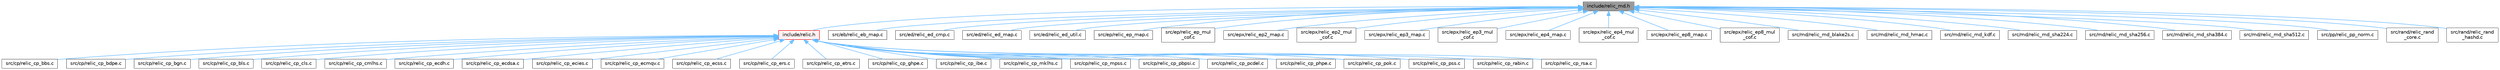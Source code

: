 digraph "include/relic_md.h"
{
 // LATEX_PDF_SIZE
  bgcolor="transparent";
  edge [fontname=Helvetica,fontsize=10,labelfontname=Helvetica,labelfontsize=10];
  node [fontname=Helvetica,fontsize=10,shape=box,height=0.2,width=0.4];
  Node1 [id="Node000001",label="include/relic_md.h",height=0.2,width=0.4,color="gray40", fillcolor="grey60", style="filled", fontcolor="black",tooltip=" "];
  Node1 -> Node2 [id="edge1_Node000001_Node000002",dir="back",color="steelblue1",style="solid",tooltip=" "];
  Node2 [id="Node000002",label="include/relic.h",height=0.2,width=0.4,color="red", fillcolor="#FFF0F0", style="filled",URL="$d0/d17/relic_8h.html",tooltip=" "];
  Node2 -> Node3 [id="edge2_Node000002_Node000003",dir="back",color="steelblue1",style="solid",tooltip=" "];
  Node3 [id="Node000003",label="src/cp/relic_cp_bbs.c",height=0.2,width=0.4,color="grey40", fillcolor="white", style="filled",URL="$da/d1b/relic__cp__bbs_8c.html",tooltip=" "];
  Node2 -> Node4 [id="edge3_Node000002_Node000004",dir="back",color="steelblue1",style="solid",tooltip=" "];
  Node4 [id="Node000004",label="src/cp/relic_cp_bdpe.c",height=0.2,width=0.4,color="grey40", fillcolor="white", style="filled",URL="$d7/d40/relic__cp__bdpe_8c.html",tooltip=" "];
  Node2 -> Node5 [id="edge4_Node000002_Node000005",dir="back",color="steelblue1",style="solid",tooltip=" "];
  Node5 [id="Node000005",label="src/cp/relic_cp_bgn.c",height=0.2,width=0.4,color="grey40", fillcolor="white", style="filled",URL="$d8/de3/relic__cp__bgn_8c.html",tooltip=" "];
  Node2 -> Node6 [id="edge5_Node000002_Node000006",dir="back",color="steelblue1",style="solid",tooltip=" "];
  Node6 [id="Node000006",label="src/cp/relic_cp_bls.c",height=0.2,width=0.4,color="grey40", fillcolor="white", style="filled",URL="$d7/dda/relic__cp__bls_8c.html",tooltip=" "];
  Node2 -> Node7 [id="edge6_Node000002_Node000007",dir="back",color="steelblue1",style="solid",tooltip=" "];
  Node7 [id="Node000007",label="src/cp/relic_cp_cls.c",height=0.2,width=0.4,color="grey40", fillcolor="white", style="filled",URL="$d8/d31/relic__cp__cls_8c.html",tooltip=" "];
  Node2 -> Node8 [id="edge7_Node000002_Node000008",dir="back",color="steelblue1",style="solid",tooltip=" "];
  Node8 [id="Node000008",label="src/cp/relic_cp_cmlhs.c",height=0.2,width=0.4,color="grey40", fillcolor="white", style="filled",URL="$d4/d7b/relic__cp__cmlhs_8c.html",tooltip=" "];
  Node2 -> Node9 [id="edge8_Node000002_Node000009",dir="back",color="steelblue1",style="solid",tooltip=" "];
  Node9 [id="Node000009",label="src/cp/relic_cp_ecdh.c",height=0.2,width=0.4,color="grey40", fillcolor="white", style="filled",URL="$d5/dce/relic__cp__ecdh_8c.html",tooltip=" "];
  Node2 -> Node10 [id="edge9_Node000002_Node000010",dir="back",color="steelblue1",style="solid",tooltip=" "];
  Node10 [id="Node000010",label="src/cp/relic_cp_ecdsa.c",height=0.2,width=0.4,color="grey40", fillcolor="white", style="filled",URL="$d0/d80/relic__cp__ecdsa_8c.html",tooltip=" "];
  Node2 -> Node11 [id="edge10_Node000002_Node000011",dir="back",color="steelblue1",style="solid",tooltip=" "];
  Node11 [id="Node000011",label="src/cp/relic_cp_ecies.c",height=0.2,width=0.4,color="grey40", fillcolor="white", style="filled",URL="$df/dd4/relic__cp__ecies_8c.html",tooltip=" "];
  Node2 -> Node12 [id="edge11_Node000002_Node000012",dir="back",color="steelblue1",style="solid",tooltip=" "];
  Node12 [id="Node000012",label="src/cp/relic_cp_ecmqv.c",height=0.2,width=0.4,color="grey40", fillcolor="white", style="filled",URL="$da/d1e/relic__cp__ecmqv_8c.html",tooltip=" "];
  Node2 -> Node13 [id="edge12_Node000002_Node000013",dir="back",color="steelblue1",style="solid",tooltip=" "];
  Node13 [id="Node000013",label="src/cp/relic_cp_ecss.c",height=0.2,width=0.4,color="grey40", fillcolor="white", style="filled",URL="$d4/d4c/relic__cp__ecss_8c.html",tooltip=" "];
  Node2 -> Node14 [id="edge13_Node000002_Node000014",dir="back",color="steelblue1",style="solid",tooltip=" "];
  Node14 [id="Node000014",label="src/cp/relic_cp_ers.c",height=0.2,width=0.4,color="grey40", fillcolor="white", style="filled",URL="$de/d80/relic__cp__ers_8c.html",tooltip=" "];
  Node2 -> Node15 [id="edge14_Node000002_Node000015",dir="back",color="steelblue1",style="solid",tooltip=" "];
  Node15 [id="Node000015",label="src/cp/relic_cp_etrs.c",height=0.2,width=0.4,color="grey40", fillcolor="white", style="filled",URL="$dd/d39/relic__cp__etrs_8c.html",tooltip=" "];
  Node2 -> Node16 [id="edge15_Node000002_Node000016",dir="back",color="steelblue1",style="solid",tooltip=" "];
  Node16 [id="Node000016",label="src/cp/relic_cp_ghpe.c",height=0.2,width=0.4,color="grey40", fillcolor="white", style="filled",URL="$dc/d7e/relic__cp__ghpe_8c.html",tooltip=" "];
  Node2 -> Node17 [id="edge16_Node000002_Node000017",dir="back",color="steelblue1",style="solid",tooltip=" "];
  Node17 [id="Node000017",label="src/cp/relic_cp_ibe.c",height=0.2,width=0.4,color="grey40", fillcolor="white", style="filled",URL="$d1/dd3/relic__cp__ibe_8c.html",tooltip=" "];
  Node2 -> Node18 [id="edge17_Node000002_Node000018",dir="back",color="steelblue1",style="solid",tooltip=" "];
  Node18 [id="Node000018",label="src/cp/relic_cp_mklhs.c",height=0.2,width=0.4,color="grey40", fillcolor="white", style="filled",URL="$da/d1c/relic__cp__mklhs_8c.html",tooltip=" "];
  Node2 -> Node19 [id="edge18_Node000002_Node000019",dir="back",color="steelblue1",style="solid",tooltip=" "];
  Node19 [id="Node000019",label="src/cp/relic_cp_mpss.c",height=0.2,width=0.4,color="grey40", fillcolor="white", style="filled",URL="$da/da7/relic__cp__mpss_8c.html",tooltip=" "];
  Node2 -> Node20 [id="edge19_Node000002_Node000020",dir="back",color="steelblue1",style="solid",tooltip=" "];
  Node20 [id="Node000020",label="src/cp/relic_cp_pbpsi.c",height=0.2,width=0.4,color="grey40", fillcolor="white", style="filled",URL="$db/d16/relic__cp__pbpsi_8c.html",tooltip=" "];
  Node2 -> Node21 [id="edge20_Node000002_Node000021",dir="back",color="steelblue1",style="solid",tooltip=" "];
  Node21 [id="Node000021",label="src/cp/relic_cp_pcdel.c",height=0.2,width=0.4,color="grey40", fillcolor="white", style="filled",URL="$da/dc2/relic__cp__pcdel_8c.html",tooltip=" "];
  Node2 -> Node22 [id="edge21_Node000002_Node000022",dir="back",color="steelblue1",style="solid",tooltip=" "];
  Node22 [id="Node000022",label="src/cp/relic_cp_phpe.c",height=0.2,width=0.4,color="grey40", fillcolor="white", style="filled",URL="$d4/de6/relic__cp__phpe_8c.html",tooltip=" "];
  Node2 -> Node23 [id="edge22_Node000002_Node000023",dir="back",color="steelblue1",style="solid",tooltip=" "];
  Node23 [id="Node000023",label="src/cp/relic_cp_pok.c",height=0.2,width=0.4,color="grey40", fillcolor="white", style="filled",URL="$d1/daa/relic__cp__pok_8c.html",tooltip=" "];
  Node2 -> Node24 [id="edge23_Node000002_Node000024",dir="back",color="steelblue1",style="solid",tooltip=" "];
  Node24 [id="Node000024",label="src/cp/relic_cp_pss.c",height=0.2,width=0.4,color="grey40", fillcolor="white", style="filled",URL="$d2/dbf/relic__cp__pss_8c.html",tooltip=" "];
  Node2 -> Node25 [id="edge24_Node000002_Node000025",dir="back",color="steelblue1",style="solid",tooltip=" "];
  Node25 [id="Node000025",label="src/cp/relic_cp_rabin.c",height=0.2,width=0.4,color="grey40", fillcolor="white", style="filled",URL="$d6/d1d/relic__cp__rabin_8c.html",tooltip=" "];
  Node2 -> Node26 [id="edge25_Node000002_Node000026",dir="back",color="steelblue1",style="solid",tooltip=" "];
  Node26 [id="Node000026",label="src/cp/relic_cp_rsa.c",height=0.2,width=0.4,color="grey40", fillcolor="white", style="filled",URL="$d0/d6e/relic__cp__rsa_8c.html",tooltip=" "];
  Node1 -> Node35 [id="edge26_Node000001_Node000035",dir="back",color="steelblue1",style="solid",tooltip=" "];
  Node35 [id="Node000035",label="src/eb/relic_eb_map.c",height=0.2,width=0.4,color="grey40", fillcolor="white", style="filled",URL="$d9/d78/relic__eb__map_8c.html",tooltip=" "];
  Node1 -> Node36 [id="edge27_Node000001_Node000036",dir="back",color="steelblue1",style="solid",tooltip=" "];
  Node36 [id="Node000036",label="src/ed/relic_ed_cmp.c",height=0.2,width=0.4,color="grey40", fillcolor="white", style="filled",URL="$df/da5/relic__ed__cmp_8c.html",tooltip=" "];
  Node1 -> Node37 [id="edge28_Node000001_Node000037",dir="back",color="steelblue1",style="solid",tooltip=" "];
  Node37 [id="Node000037",label="src/ed/relic_ed_map.c",height=0.2,width=0.4,color="grey40", fillcolor="white", style="filled",URL="$da/d03/relic__ed__map_8c.html",tooltip=" "];
  Node1 -> Node38 [id="edge29_Node000001_Node000038",dir="back",color="steelblue1",style="solid",tooltip=" "];
  Node38 [id="Node000038",label="src/ed/relic_ed_util.c",height=0.2,width=0.4,color="grey40", fillcolor="white", style="filled",URL="$db/d35/relic__ed__util_8c.html",tooltip=" "];
  Node1 -> Node39 [id="edge30_Node000001_Node000039",dir="back",color="steelblue1",style="solid",tooltip=" "];
  Node39 [id="Node000039",label="src/ep/relic_ep_map.c",height=0.2,width=0.4,color="grey40", fillcolor="white", style="filled",URL="$d1/d7d/relic__ep__map_8c.html",tooltip=" "];
  Node1 -> Node40 [id="edge31_Node000001_Node000040",dir="back",color="steelblue1",style="solid",tooltip=" "];
  Node40 [id="Node000040",label="src/ep/relic_ep_mul\l_cof.c",height=0.2,width=0.4,color="grey40", fillcolor="white", style="filled",URL="$de/d7b/relic__ep__mul__cof_8c.html",tooltip=" "];
  Node1 -> Node41 [id="edge32_Node000001_Node000041",dir="back",color="steelblue1",style="solid",tooltip=" "];
  Node41 [id="Node000041",label="src/epx/relic_ep2_map.c",height=0.2,width=0.4,color="grey40", fillcolor="white", style="filled",URL="$d2/d48/relic__ep2__map_8c.html",tooltip=" "];
  Node1 -> Node42 [id="edge33_Node000001_Node000042",dir="back",color="steelblue1",style="solid",tooltip=" "];
  Node42 [id="Node000042",label="src/epx/relic_ep2_mul\l_cof.c",height=0.2,width=0.4,color="grey40", fillcolor="white", style="filled",URL="$d2/d49/relic__ep2__mul__cof_8c.html",tooltip=" "];
  Node1 -> Node43 [id="edge34_Node000001_Node000043",dir="back",color="steelblue1",style="solid",tooltip=" "];
  Node43 [id="Node000043",label="src/epx/relic_ep3_map.c",height=0.2,width=0.4,color="grey40", fillcolor="white", style="filled",URL="$d0/d1f/relic__ep3__map_8c.html",tooltip=" "];
  Node1 -> Node44 [id="edge35_Node000001_Node000044",dir="back",color="steelblue1",style="solid",tooltip=" "];
  Node44 [id="Node000044",label="src/epx/relic_ep3_mul\l_cof.c",height=0.2,width=0.4,color="grey40", fillcolor="white", style="filled",URL="$d6/df4/relic__ep3__mul__cof_8c.html",tooltip=" "];
  Node1 -> Node45 [id="edge36_Node000001_Node000045",dir="back",color="steelblue1",style="solid",tooltip=" "];
  Node45 [id="Node000045",label="src/epx/relic_ep4_map.c",height=0.2,width=0.4,color="grey40", fillcolor="white", style="filled",URL="$d4/d31/relic__ep4__map_8c.html",tooltip=" "];
  Node1 -> Node46 [id="edge37_Node000001_Node000046",dir="back",color="steelblue1",style="solid",tooltip=" "];
  Node46 [id="Node000046",label="src/epx/relic_ep4_mul\l_cof.c",height=0.2,width=0.4,color="grey40", fillcolor="white", style="filled",URL="$d5/d4f/relic__ep4__mul__cof_8c.html",tooltip=" "];
  Node1 -> Node47 [id="edge38_Node000001_Node000047",dir="back",color="steelblue1",style="solid",tooltip=" "];
  Node47 [id="Node000047",label="src/epx/relic_ep8_map.c",height=0.2,width=0.4,color="grey40", fillcolor="white", style="filled",URL="$dd/d3d/relic__ep8__map_8c.html",tooltip=" "];
  Node1 -> Node48 [id="edge39_Node000001_Node000048",dir="back",color="steelblue1",style="solid",tooltip=" "];
  Node48 [id="Node000048",label="src/epx/relic_ep8_mul\l_cof.c",height=0.2,width=0.4,color="grey40", fillcolor="white", style="filled",URL="$d2/d22/relic__ep8__mul__cof_8c.html",tooltip=" "];
  Node1 -> Node49 [id="edge40_Node000001_Node000049",dir="back",color="steelblue1",style="solid",tooltip=" "];
  Node49 [id="Node000049",label="src/md/relic_md_blake2s.c",height=0.2,width=0.4,color="grey40", fillcolor="white", style="filled",URL="$d1/dcb/relic__md__blake2s_8c.html",tooltip=" "];
  Node1 -> Node50 [id="edge41_Node000001_Node000050",dir="back",color="steelblue1",style="solid",tooltip=" "];
  Node50 [id="Node000050",label="src/md/relic_md_hmac.c",height=0.2,width=0.4,color="grey40", fillcolor="white", style="filled",URL="$da/dfd/relic__md__hmac_8c.html",tooltip=" "];
  Node1 -> Node51 [id="edge42_Node000001_Node000051",dir="back",color="steelblue1",style="solid",tooltip=" "];
  Node51 [id="Node000051",label="src/md/relic_md_kdf.c",height=0.2,width=0.4,color="grey40", fillcolor="white", style="filled",URL="$d9/dce/relic__md__kdf_8c.html",tooltip=" "];
  Node1 -> Node52 [id="edge43_Node000001_Node000052",dir="back",color="steelblue1",style="solid",tooltip=" "];
  Node52 [id="Node000052",label="src/md/relic_md_sha224.c",height=0.2,width=0.4,color="grey40", fillcolor="white", style="filled",URL="$d9/d02/relic__md__sha224_8c.html",tooltip=" "];
  Node1 -> Node53 [id="edge44_Node000001_Node000053",dir="back",color="steelblue1",style="solid",tooltip=" "];
  Node53 [id="Node000053",label="src/md/relic_md_sha256.c",height=0.2,width=0.4,color="grey40", fillcolor="white", style="filled",URL="$d2/d55/relic__md__sha256_8c.html",tooltip=" "];
  Node1 -> Node54 [id="edge45_Node000001_Node000054",dir="back",color="steelblue1",style="solid",tooltip=" "];
  Node54 [id="Node000054",label="src/md/relic_md_sha384.c",height=0.2,width=0.4,color="grey40", fillcolor="white", style="filled",URL="$db/ddb/relic__md__sha384_8c.html",tooltip=" "];
  Node1 -> Node55 [id="edge46_Node000001_Node000055",dir="back",color="steelblue1",style="solid",tooltip=" "];
  Node55 [id="Node000055",label="src/md/relic_md_sha512.c",height=0.2,width=0.4,color="grey40", fillcolor="white", style="filled",URL="$d3/dc5/relic__md__sha512_8c.html",tooltip=" "];
  Node1 -> Node56 [id="edge47_Node000001_Node000056",dir="back",color="steelblue1",style="solid",tooltip=" "];
  Node56 [id="Node000056",label="src/pp/relic_pp_norm.c",height=0.2,width=0.4,color="grey40", fillcolor="white", style="filled",URL="$d9/d49/relic__pp__norm_8c.html",tooltip=" "];
  Node1 -> Node57 [id="edge48_Node000001_Node000057",dir="back",color="steelblue1",style="solid",tooltip=" "];
  Node57 [id="Node000057",label="src/rand/relic_rand\l_core.c",height=0.2,width=0.4,color="grey40", fillcolor="white", style="filled",URL="$de/d86/relic__rand__core_8c.html",tooltip=" "];
  Node1 -> Node58 [id="edge49_Node000001_Node000058",dir="back",color="steelblue1",style="solid",tooltip=" "];
  Node58 [id="Node000058",label="src/rand/relic_rand\l_hashd.c",height=0.2,width=0.4,color="grey40", fillcolor="white", style="filled",URL="$d8/d6c/relic__rand__hashd_8c.html",tooltip=" "];
}
